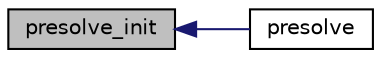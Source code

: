 digraph "presolve_init"
{
  edge [fontname="Helvetica",fontsize="10",labelfontname="Helvetica",labelfontsize="10"];
  node [fontname="Helvetica",fontsize="10",shape=record];
  rankdir="LR";
  Node304 [label="presolve_init",height=0.2,width=0.4,color="black", fillcolor="grey75", style="filled", fontcolor="black"];
  Node304 -> Node305 [dir="back",color="midnightblue",fontsize="10",style="solid",fontname="Helvetica"];
  Node305 [label="presolve",height=0.2,width=0.4,color="black", fillcolor="white", style="filled",URL="$d2/d22/build_2include_2omc_2lpsolve_2lp__presolve_8h.html#a63c9f891fb867de51e44d08313fdd585"];
}
